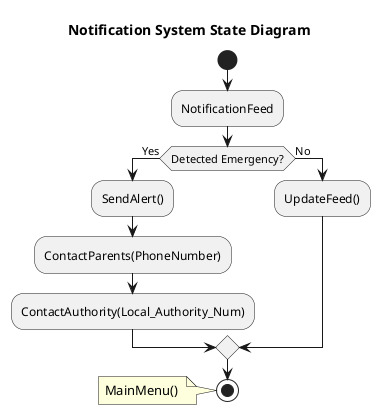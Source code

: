 @startuml

title Notification System State Diagram

start

:NotificationFeed;
if(Detected Emergency?) then (Yes)
    :SendAlert();
    :ContactParents(PhoneNumber);
    :ContactAuthority(Local_Authority_Num);
else (No)
    :UpdateFeed();
endif
stop    
note left 
MainMenu() 
end note
@enduml